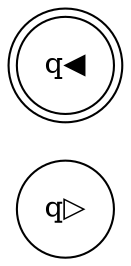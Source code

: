 digraph program_graph {rankdir=LR;
node [shape = circle]; q▷;
node [shape = doublecircle]; q◀; 
node [shape = circle]
}
